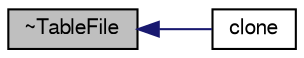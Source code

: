digraph "~TableFile"
{
  bgcolor="transparent";
  edge [fontname="FreeSans",fontsize="10",labelfontname="FreeSans",labelfontsize="10"];
  node [fontname="FreeSans",fontsize="10",shape=record];
  rankdir="LR";
  Node319 [label="~TableFile",height=0.2,width=0.4,color="black", fillcolor="grey75", style="filled", fontcolor="black"];
  Node319 -> Node320 [dir="back",color="midnightblue",fontsize="10",style="solid",fontname="FreeSans"];
  Node320 [label="clone",height=0.2,width=0.4,color="black",URL="$a27678.html#acd55b60f901f29af8277113adcfd9a7d",tooltip="Construct and return a clone. "];
}
